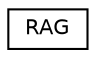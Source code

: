 digraph "Graphical Class Hierarchy"
{
  edge [fontname="Helvetica",fontsize="10",labelfontname="Helvetica",labelfontsize="10"];
  node [fontname="Helvetica",fontsize="10",shape=record];
  rankdir="LR";
  Node1 [label="RAG",height=0.2,width=0.4,color="black", fillcolor="white", style="filled",URL="$class_r_a_g.html"];
}
